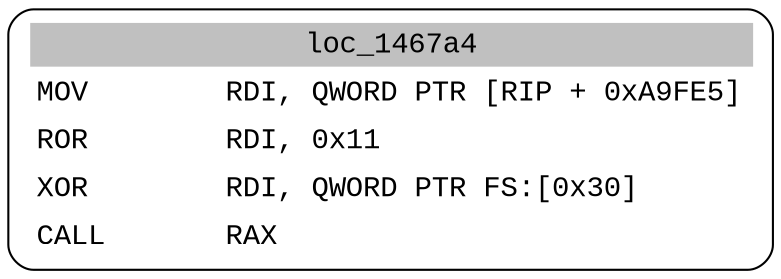 digraph asm_graph {
1941 [
shape="Mrecord" fontname="Courier New"label =<<table border="0" cellborder="0" cellpadding="3"><tr><td align="center" colspan="2" bgcolor="grey">loc_1467a4</td></tr><tr><td align="left">MOV        RDI, QWORD PTR [RIP + 0xA9FE5]</td></tr><tr><td align="left">ROR        RDI, 0x11</td></tr><tr><td align="left">XOR        RDI, QWORD PTR FS:[0x30]</td></tr><tr><td align="left">CALL       RAX</td></tr></table>> ];
}